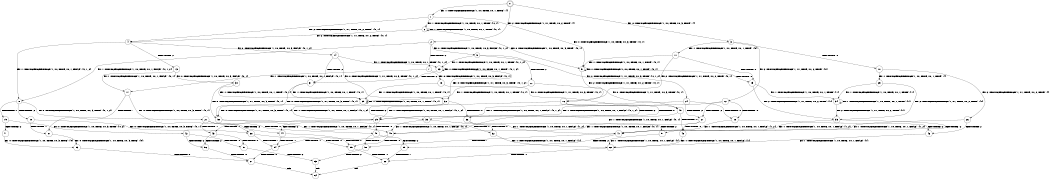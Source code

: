 digraph BCG {
size = "7, 10.5";
center = TRUE;
node [shape = circle];
0 [peripheries = 2];
0 -> 1 [label = "EX !1 !ATOMIC_EXCH_BRANCH (1, +0, TRUE, +0, 1, TRUE) !{}"];
0 -> 2 [label = "EX !2 !ATOMIC_EXCH_BRANCH (1, +1, TRUE, +0, 2, TRUE) !{}"];
0 -> 3 [label = "EX !0 !ATOMIC_EXCH_BRANCH (1, +0, TRUE, +0, 3, TRUE) !{}"];
1 -> 4 [label = "EX !2 !ATOMIC_EXCH_BRANCH (1, +1, TRUE, +0, 2, TRUE) !{0, 1}"];
1 -> 5 [label = "EX !0 !ATOMIC_EXCH_BRANCH (1, +0, TRUE, +0, 3, TRUE) !{0, 1}"];
1 -> 6 [label = "EX !1 !ATOMIC_EXCH_BRANCH (1, +0, TRUE, +0, 1, TRUE) !{0, 1}"];
2 -> 7 [label = "TERMINATE !2"];
2 -> 8 [label = "EX !1 !ATOMIC_EXCH_BRANCH (1, +0, TRUE, +0, 1, FALSE) !{0, 1, 2}"];
2 -> 9 [label = "EX !0 !ATOMIC_EXCH_BRANCH (1, +0, TRUE, +0, 3, FALSE) !{0, 1, 2}"];
3 -> 10 [label = "TERMINATE !0"];
3 -> 11 [label = "EX !1 !ATOMIC_EXCH_BRANCH (1, +0, TRUE, +0, 1, TRUE) !{0}"];
3 -> 12 [label = "EX !2 !ATOMIC_EXCH_BRANCH (1, +1, TRUE, +0, 2, TRUE) !{0}"];
4 -> 13 [label = "TERMINATE !2"];
4 -> 14 [label = "EX !0 !ATOMIC_EXCH_BRANCH (1, +0, TRUE, +0, 3, FALSE) !{0, 1, 2}"];
4 -> 8 [label = "EX !1 !ATOMIC_EXCH_BRANCH (1, +0, TRUE, +0, 1, FALSE) !{0, 1, 2}"];
5 -> 15 [label = "TERMINATE !0"];
5 -> 16 [label = "EX !2 !ATOMIC_EXCH_BRANCH (1, +1, TRUE, +0, 2, TRUE) !{0, 1}"];
5 -> 5 [label = "EX !1 !ATOMIC_EXCH_BRANCH (1, +0, TRUE, +0, 1, TRUE) !{0, 1}"];
6 -> 4 [label = "EX !2 !ATOMIC_EXCH_BRANCH (1, +1, TRUE, +0, 2, TRUE) !{0, 1}"];
6 -> 5 [label = "EX !0 !ATOMIC_EXCH_BRANCH (1, +0, TRUE, +0, 3, TRUE) !{0, 1}"];
6 -> 6 [label = "EX !1 !ATOMIC_EXCH_BRANCH (1, +0, TRUE, +0, 1, TRUE) !{0, 1}"];
7 -> 17 [label = "EX !1 !ATOMIC_EXCH_BRANCH (1, +0, TRUE, +0, 1, FALSE) !{0, 1}"];
7 -> 18 [label = "EX !0 !ATOMIC_EXCH_BRANCH (1, +0, TRUE, +0, 3, FALSE) !{0, 1}"];
8 -> 19 [label = "TERMINATE !1"];
8 -> 20 [label = "TERMINATE !2"];
8 -> 21 [label = "EX !0 !ATOMIC_EXCH_BRANCH (1, +0, TRUE, +0, 3, TRUE) !{0, 1, 2}"];
9 -> 22 [label = "TERMINATE !2"];
9 -> 23 [label = "EX !1 !ATOMIC_EXCH_BRANCH (1, +0, TRUE, +0, 1, TRUE) !{0, 1, 2}"];
9 -> 24 [label = "EX !0 !ATOMIC_EXCH_BRANCH (1, +1, TRUE, +0, 3, TRUE) !{0, 1, 2}"];
10 -> 25 [label = "EX !1 !ATOMIC_EXCH_BRANCH (1, +0, TRUE, +0, 1, TRUE) !{}"];
10 -> 26 [label = "EX !2 !ATOMIC_EXCH_BRANCH (1, +1, TRUE, +0, 2, TRUE) !{}"];
11 -> 15 [label = "TERMINATE !0"];
11 -> 16 [label = "EX !2 !ATOMIC_EXCH_BRANCH (1, +1, TRUE, +0, 2, TRUE) !{0, 1}"];
11 -> 5 [label = "EX !1 !ATOMIC_EXCH_BRANCH (1, +0, TRUE, +0, 1, TRUE) !{0, 1}"];
12 -> 27 [label = "TERMINATE !2"];
12 -> 28 [label = "TERMINATE !0"];
12 -> 29 [label = "EX !1 !ATOMIC_EXCH_BRANCH (1, +0, TRUE, +0, 1, FALSE) !{0, 1, 2}"];
13 -> 30 [label = "EX !0 !ATOMIC_EXCH_BRANCH (1, +0, TRUE, +0, 3, FALSE) !{0, 1}"];
13 -> 17 [label = "EX !1 !ATOMIC_EXCH_BRANCH (1, +0, TRUE, +0, 1, FALSE) !{0, 1}"];
14 -> 31 [label = "TERMINATE !2"];
14 -> 23 [label = "EX !1 !ATOMIC_EXCH_BRANCH (1, +0, TRUE, +0, 1, TRUE) !{0, 1, 2}"];
14 -> 32 [label = "EX !0 !ATOMIC_EXCH_BRANCH (1, +1, TRUE, +0, 3, TRUE) !{0, 1, 2}"];
15 -> 33 [label = "EX !2 !ATOMIC_EXCH_BRANCH (1, +1, TRUE, +0, 2, TRUE) !{1}"];
15 -> 34 [label = "EX !1 !ATOMIC_EXCH_BRANCH (1, +0, TRUE, +0, 1, TRUE) !{1}"];
16 -> 35 [label = "TERMINATE !2"];
16 -> 36 [label = "TERMINATE !0"];
16 -> 29 [label = "EX !1 !ATOMIC_EXCH_BRANCH (1, +0, TRUE, +0, 1, FALSE) !{0, 1, 2}"];
17 -> 37 [label = "TERMINATE !1"];
17 -> 38 [label = "EX !0 !ATOMIC_EXCH_BRANCH (1, +0, TRUE, +0, 3, TRUE) !{0, 1}"];
18 -> 39 [label = "EX !1 !ATOMIC_EXCH_BRANCH (1, +0, TRUE, +0, 1, TRUE) !{0, 1}"];
18 -> 40 [label = "EX !0 !ATOMIC_EXCH_BRANCH (1, +1, TRUE, +0, 3, TRUE) !{0, 1}"];
19 -> 41 [label = "TERMINATE !2"];
19 -> 42 [label = "EX !0 !ATOMIC_EXCH_BRANCH (1, +0, TRUE, +0, 3, TRUE) !{0, 2}"];
20 -> 37 [label = "TERMINATE !1"];
20 -> 38 [label = "EX !0 !ATOMIC_EXCH_BRANCH (1, +0, TRUE, +0, 3, TRUE) !{0, 1}"];
21 -> 43 [label = "TERMINATE !1"];
21 -> 44 [label = "TERMINATE !2"];
21 -> 45 [label = "TERMINATE !0"];
22 -> 39 [label = "EX !1 !ATOMIC_EXCH_BRANCH (1, +0, TRUE, +0, 1, TRUE) !{0, 1}"];
22 -> 40 [label = "EX !0 !ATOMIC_EXCH_BRANCH (1, +1, TRUE, +0, 3, TRUE) !{0, 1}"];
23 -> 31 [label = "TERMINATE !2"];
23 -> 23 [label = "EX !1 !ATOMIC_EXCH_BRANCH (1, +0, TRUE, +0, 1, TRUE) !{0, 1, 2}"];
23 -> 32 [label = "EX !0 !ATOMIC_EXCH_BRANCH (1, +1, TRUE, +0, 3, TRUE) !{0, 1, 2}"];
24 -> 27 [label = "TERMINATE !2"];
24 -> 28 [label = "TERMINATE !0"];
24 -> 29 [label = "EX !1 !ATOMIC_EXCH_BRANCH (1, +0, TRUE, +0, 1, FALSE) !{0, 1, 2}"];
25 -> 33 [label = "EX !2 !ATOMIC_EXCH_BRANCH (1, +1, TRUE, +0, 2, TRUE) !{1}"];
25 -> 34 [label = "EX !1 !ATOMIC_EXCH_BRANCH (1, +0, TRUE, +0, 1, TRUE) !{1}"];
26 -> 46 [label = "TERMINATE !2"];
26 -> 47 [label = "EX !1 !ATOMIC_EXCH_BRANCH (1, +0, TRUE, +0, 1, FALSE) !{1, 2}"];
27 -> 48 [label = "TERMINATE !0"];
27 -> 49 [label = "EX !1 !ATOMIC_EXCH_BRANCH (1, +0, TRUE, +0, 1, FALSE) !{0, 1}"];
28 -> 46 [label = "TERMINATE !2"];
28 -> 47 [label = "EX !1 !ATOMIC_EXCH_BRANCH (1, +0, TRUE, +0, 1, FALSE) !{1, 2}"];
29 -> 43 [label = "TERMINATE !1"];
29 -> 44 [label = "TERMINATE !2"];
29 -> 45 [label = "TERMINATE !0"];
30 -> 39 [label = "EX !1 !ATOMIC_EXCH_BRANCH (1, +0, TRUE, +0, 1, TRUE) !{0, 1}"];
30 -> 50 [label = "EX !0 !ATOMIC_EXCH_BRANCH (1, +1, TRUE, +0, 3, TRUE) !{0, 1}"];
31 -> 39 [label = "EX !1 !ATOMIC_EXCH_BRANCH (1, +0, TRUE, +0, 1, TRUE) !{0, 1}"];
31 -> 50 [label = "EX !0 !ATOMIC_EXCH_BRANCH (1, +1, TRUE, +0, 3, TRUE) !{0, 1}"];
32 -> 35 [label = "TERMINATE !2"];
32 -> 36 [label = "TERMINATE !0"];
32 -> 29 [label = "EX !1 !ATOMIC_EXCH_BRANCH (1, +0, TRUE, +0, 1, FALSE) !{0, 1, 2}"];
33 -> 51 [label = "TERMINATE !2"];
33 -> 47 [label = "EX !1 !ATOMIC_EXCH_BRANCH (1, +0, TRUE, +0, 1, FALSE) !{1, 2}"];
34 -> 33 [label = "EX !2 !ATOMIC_EXCH_BRANCH (1, +1, TRUE, +0, 2, TRUE) !{1}"];
34 -> 34 [label = "EX !1 !ATOMIC_EXCH_BRANCH (1, +0, TRUE, +0, 1, TRUE) !{1}"];
35 -> 52 [label = "TERMINATE !0"];
35 -> 49 [label = "EX !1 !ATOMIC_EXCH_BRANCH (1, +0, TRUE, +0, 1, FALSE) !{0, 1}"];
36 -> 51 [label = "TERMINATE !2"];
36 -> 47 [label = "EX !1 !ATOMIC_EXCH_BRANCH (1, +0, TRUE, +0, 1, FALSE) !{1, 2}"];
37 -> 53 [label = "EX !0 !ATOMIC_EXCH_BRANCH (1, +0, TRUE, +0, 3, TRUE) !{0}"];
38 -> 54 [label = "TERMINATE !1"];
38 -> 55 [label = "TERMINATE !0"];
39 -> 39 [label = "EX !1 !ATOMIC_EXCH_BRANCH (1, +0, TRUE, +0, 1, TRUE) !{0, 1}"];
39 -> 50 [label = "EX !0 !ATOMIC_EXCH_BRANCH (1, +1, TRUE, +0, 3, TRUE) !{0, 1}"];
40 -> 48 [label = "TERMINATE !0"];
40 -> 49 [label = "EX !1 !ATOMIC_EXCH_BRANCH (1, +0, TRUE, +0, 1, FALSE) !{0, 1}"];
41 -> 53 [label = "EX !0 !ATOMIC_EXCH_BRANCH (1, +0, TRUE, +0, 3, TRUE) !{0}"];
42 -> 56 [label = "TERMINATE !2"];
42 -> 57 [label = "TERMINATE !0"];
43 -> 56 [label = "TERMINATE !2"];
43 -> 57 [label = "TERMINATE !0"];
44 -> 54 [label = "TERMINATE !1"];
44 -> 55 [label = "TERMINATE !0"];
45 -> 58 [label = "TERMINATE !1"];
45 -> 59 [label = "TERMINATE !2"];
46 -> 60 [label = "EX !1 !ATOMIC_EXCH_BRANCH (1, +0, TRUE, +0, 1, FALSE) !{1}"];
47 -> 58 [label = "TERMINATE !1"];
47 -> 59 [label = "TERMINATE !2"];
48 -> 60 [label = "EX !1 !ATOMIC_EXCH_BRANCH (1, +0, TRUE, +0, 1, FALSE) !{1}"];
49 -> 54 [label = "TERMINATE !1"];
49 -> 55 [label = "TERMINATE !0"];
50 -> 52 [label = "TERMINATE !0"];
50 -> 49 [label = "EX !1 !ATOMIC_EXCH_BRANCH (1, +0, TRUE, +0, 1, FALSE) !{0, 1}"];
51 -> 60 [label = "EX !1 !ATOMIC_EXCH_BRANCH (1, +0, TRUE, +0, 1, FALSE) !{1}"];
52 -> 60 [label = "EX !1 !ATOMIC_EXCH_BRANCH (1, +0, TRUE, +0, 1, FALSE) !{1}"];
53 -> 61 [label = "TERMINATE !0"];
54 -> 61 [label = "TERMINATE !0"];
55 -> 62 [label = "TERMINATE !1"];
56 -> 61 [label = "TERMINATE !0"];
57 -> 63 [label = "TERMINATE !2"];
58 -> 63 [label = "TERMINATE !2"];
59 -> 62 [label = "TERMINATE !1"];
60 -> 62 [label = "TERMINATE !1"];
61 -> 64 [label = "exit"];
62 -> 64 [label = "exit"];
63 -> 64 [label = "exit"];
}
